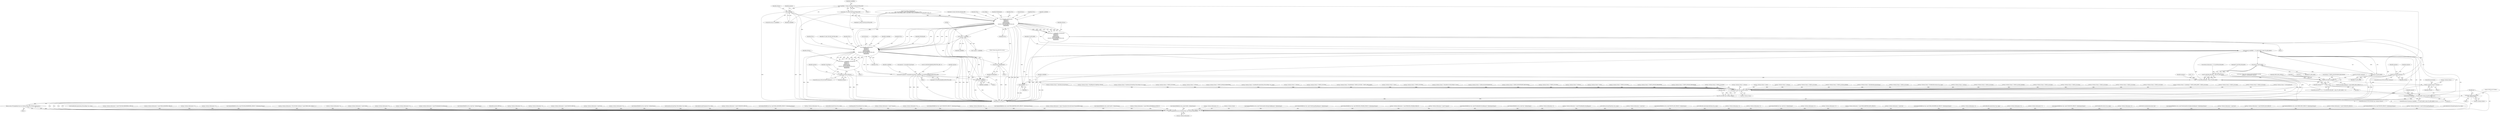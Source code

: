 digraph "0_VeraCrypt_f30f9339c9a0b9bbcc6f5ad38804af39db1f479e@API" {
"1000479" [label="(Call,*readBuffer = TCalloc (TC_MAX_VOLUME_SECTOR_SIZE))"];
"1000481" [label="(Call,TCalloc (TC_MAX_VOLUME_SECTOR_SIZE))"];
"1000484" [label="(Call,!readBuffer)"];
"1000508" [label="(Call,ZwReadFile (NtFileHandle,\n\t\t\t\t\t\t\t\tNULL,\n\t\t\t\t\t\t\t\tNULL,\n\t\t\t\t\t\t\t\tNULL,\n\t\t\t\t\t\t\t\t&IoStatus,\n\t\t\t\t\t\t\t\treadBuffer,\n\t\t\t\t\t\t\t\tTC_MAX_VOLUME_SECTOR_SIZE,\n\t\t\t\t\t\t\t\t&offset,\n\t\t\t\t\t\t\t\tNULL))"];
"1000506" [label="(Call,ntStatus = ZwReadFile (NtFileHandle,\n\t\t\t\t\t\t\t\tNULL,\n\t\t\t\t\t\t\t\tNULL,\n\t\t\t\t\t\t\t\tNULL,\n\t\t\t\t\t\t\t\t&IoStatus,\n\t\t\t\t\t\t\t\treadBuffer,\n\t\t\t\t\t\t\t\tTC_MAX_VOLUME_SECTOR_SIZE,\n\t\t\t\t\t\t\t\t&offset,\n\t\t\t\t\t\t\t\tNULL))"];
"1000521" [label="(Call,NT_SUCCESS (ntStatus))"];
"1000715" [label="(Call,NT_SUCCESS (ntStatus))"];
"1000720" [label="(Call,Irp->IoStatus.Status = ntStatus)"];
"1003077" [label="(Call,NT_SUCCESS (Irp->IoStatus.Status))"];
"1003076" [label="(Call,!NT_SUCCESS (Irp->IoStatus.Status))"];
"1003105" [label="(Call,Dump (\"IOCTL error 0x%08x\n\", Irp->IoStatus.Status))"];
"1003113" [label="(Call,TCCompleteIrp (Irp, Irp->IoStatus.Status, Irp->IoStatus.Information))"];
"1003112" [label="(Return,return TCCompleteIrp (Irp, Irp->IoStatus.Status, Irp->IoStatus.Information);)"];
"1000551" [label="(Call,memcmp (readBuffer + i, TC_APP_NAME, strlen (TC_APP_NAME)))"];
"1000544" [label="(Call,strlen (TC_APP_NAME))"];
"1000542" [label="(Call,TC_SECTOR_SIZE_BIOS - strlen (TC_APP_NAME))"];
"1000540" [label="(Call,i < TC_SECTOR_SIZE_BIOS - strlen (TC_APP_NAME))"];
"1000546" [label="(Call,++i)"];
"1000552" [label="(Call,readBuffer + i)"];
"1000556" [label="(Call,strlen (TC_APP_NAME))"];
"1000550" [label="(Call,memcmp (readBuffer + i, TC_APP_NAME, strlen (TC_APP_NAME)) == 0)"];
"1000581" [label="(Call,(uint64 *) readBuffer)"];
"1000660" [label="(Call,ZwReadFile (NtFileHandle,\n\t\t\t\t\t\t\t\tNULL,\n\t\t\t\t\t\t\t\tNULL,\n\t\t\t\t\t\t\t\tNULL,\n\t\t\t\t\t\t\t\t&IoStatus,\n\t\t\t\t\t\t\t\treadBuffer,\n\t\t\t\t\t\t\t\tTC_MAX_VOLUME_SECTOR_SIZE,\n\t\t\t\t\t\t\t\t&offset,\n\t\t\t\t\t\t\t\tNULL))"];
"1000658" [label="(Call,ntStatus = ZwReadFile (NtFileHandle,\n\t\t\t\t\t\t\t\tNULL,\n\t\t\t\t\t\t\t\tNULL,\n\t\t\t\t\t\t\t\tNULL,\n\t\t\t\t\t\t\t\t&IoStatus,\n\t\t\t\t\t\t\t\treadBuffer,\n\t\t\t\t\t\t\t\tTC_MAX_VOLUME_SECTOR_SIZE,\n\t\t\t\t\t\t\t\t&offset,\n\t\t\t\t\t\t\t\tNULL))"];
"1000673" [label="(Call,NT_SUCCESS (ntStatus))"];
"1000676" [label="(Call,sha256 (opentest->volumeIDs[volumeType], readBuffer, TC_VOLUME_HEADER_EFFECTIVE_SIZE))"];
"1000691" [label="(Call,TCfree (readBuffer))"];
"1000693" [label="(Call,ZwClose (NtFileHandle))"];
"1000679" [label="(Identifier,opentest)"];
"1000660" [label="(Call,ZwReadFile (NtFileHandle,\n\t\t\t\t\t\t\t\tNULL,\n\t\t\t\t\t\t\t\tNULL,\n\t\t\t\t\t\t\t\tNULL,\n\t\t\t\t\t\t\t\t&IoStatus,\n\t\t\t\t\t\t\t\treadBuffer,\n\t\t\t\t\t\t\t\tTC_MAX_VOLUME_SECTOR_SIZE,\n\t\t\t\t\t\t\t\t&offset,\n\t\t\t\t\t\t\t\tNULL))"];
"1000516" [label="(Identifier,TC_MAX_VOLUME_SECTOR_SIZE)"];
"1002713" [label="(Call,StartBootEncryptionSetup (DeviceObject, Irp, irpSp))"];
"1003088" [label="(Identifier,irpSp)"];
"1001313" [label="(Call,Irp->IoStatus.Status = STATUS_SUCCESS)"];
"1001650" [label="(Call,Irp->IoStatus.Information = sizeof (VOLUME_PROPERTIES_STRUCT))"];
"1002005" [label="(Call,Irp->IoStatus.Information = sizeof (DISK_GEOMETRY_STRUCT))"];
"1002304" [label="(Call,Irp->IoStatus.Information = 0)"];
"1000682" [label="(Identifier,readBuffer)"];
"1000436" [label="(Block,)"];
"1000727" [label="(ControlStructure,break;)"];
"1000673" [label="(Call,NT_SUCCESS (ntStatus))"];
"1003113" [label="(Call,TCCompleteIrp (Irp, Irp->IoStatus.Status, Irp->IoStatus.Information))"];
"1002963" [label="(Call,Irp->IoStatus.Status = STATUS_ACCESS_DENIED)"];
"1000569" [label="(Identifier,opentest)"];
"1000640" [label="(Block,)"];
"1002245" [label="(Call,Irp->IoStatus.Information = 0)"];
"1000668" [label="(Identifier,TC_MAX_VOLUME_SECTOR_SIZE)"];
"1000714" [label="(Call,NT_SUCCESS (ntStatus) ? sizeof (OPEN_TEST_STRUCT) : 0)"];
"1002726" [label="(Call,Irp->IoStatus.Status = AbortBootEncryptionSetup())"];
"1001384" [label="(Call,ValidateIOBufferSize (Irp, sizeof (VOLUME_PROPERTIES_STRUCT), ValidateInputOutput))"];
"1002816" [label="(Call,Irp->IoStatus.Status = STATUS_SUCCESS)"];
"1000708" [label="(Call,Irp->IoStatus.Information = NT_SUCCESS (ntStatus) ? sizeof (OPEN_TEST_STRUCT) : 0)"];
"1003075" [label="(ControlStructure,if (!NT_SUCCESS (Irp->IoStatus.Status)))"];
"1000662" [label="(Identifier,NULL)"];
"1002881" [label="(Call,Irp->IoStatus.Status = WriteBootDriveSector (Irp, irpSp))"];
"1000702" [label="(Call,Dump (\"Open test on file %ls failed NTSTATUS 0x%08x\n\", opentest->wszFileName, ntStatus))"];
"1000990" [label="(Call,Irp->IoStatus.Status = ntStatus)"];
"1002733" [label="(Call,Irp->IoStatus.Information = 0)"];
"1000159" [label="(Call,Irp->IoStatus.Information = sizeof (LONG))"];
"1001051" [label="(Call,Irp->IoStatus.Information = 0)"];
"1000512" [label="(Identifier,NULL)"];
"1001361" [label="(Call,Irp->IoStatus.Status = STATUS_SUCCESS)"];
"1002488" [label="(Call,Irp->IoStatus.Information = 0)"];
"1000659" [label="(Identifier,ntStatus)"];
"1000517" [label="(Call,&offset)"];
"1000694" [label="(Identifier,NtFileHandle)"];
"1000581" [label="(Call,(uint64 *) readBuffer)"];
"1002339" [label="(Call,Irp->IoStatus.Information = sizeof (ProbeRealDriveSizeRequest))"];
"1001064" [label="(Call,Irp->IoStatus.Status = STATUS_ACCESS_DENIED)"];
"1000500" [label="(Block,)"];
"1001025" [label="(Call,Irp->IoStatus.Status = STATUS_SUCCESS)"];
"1000718" [label="(Identifier,OPEN_TEST_STRUCT)"];
"1000213" [label="(Call,ValidateIOBufferSize (Irp, sizeof (int), ValidateOutput))"];
"1000120" [label="(MethodParameterIn,PIRP Irp)"];
"1000661" [label="(Identifier,NtFileHandle)"];
"1000488" [label="(Identifier,ntStatus)"];
"1002655" [label="(Call,Irp->IoStatus.Status = STATUS_SUCCESS)"];
"1002698" [label="(Call,Irp->IoStatus.Status = STATUS_SUCCESS)"];
"1000719" [label="(Literal,0)"];
"1000664" [label="(Identifier,NULL)"];
"1001097" [label="(Call,Irp->IoStatus.Information = 0)"];
"1000546" [label="(Call,++i)"];
"1003061" [label="(Call,Irp->IoStatus.Information = 0)"];
"1000121" [label="(Block,)"];
"1000715" [label="(Call,NT_SUCCESS (ntStatus))"];
"1000483" [label="(ControlStructure,if (!readBuffer))"];
"1000336" [label="(Call,Irp->IoStatus.Status = STATUS_SUCCESS)"];
"1002512" [label="(Call,Irp->IoStatus.Information = sizeof (MOUNT_STRUCT))"];
"1000551" [label="(Call,memcmp (readBuffer + i, TC_APP_NAME, strlen (TC_APP_NAME)))"];
"1000256" [label="(Call,Irp->IoStatus.Information = sizeof (int))"];
"1000540" [label="(Call,i < TC_SECTOR_SIZE_BIOS - strlen (TC_APP_NAME))"];
"1000554" [label="(Identifier,i)"];
"1002835" [label="(Call,Irp->IoStatus.Information = 0)"];
"1000676" [label="(Call,sha256 (opentest->volumeIDs[volumeType], readBuffer, TC_VOLUME_HEADER_EFFECTIVE_SIZE))"];
"1000508" [label="(Call,ZwReadFile (NtFileHandle,\n\t\t\t\t\t\t\t\tNULL,\n\t\t\t\t\t\t\t\tNULL,\n\t\t\t\t\t\t\t\tNULL,\n\t\t\t\t\t\t\t\t&IoStatus,\n\t\t\t\t\t\t\t\treadBuffer,\n\t\t\t\t\t\t\t\tTC_MAX_VOLUME_SECTOR_SIZE,\n\t\t\t\t\t\t\t\t&offset,\n\t\t\t\t\t\t\t\tNULL))"];
"1000491" [label="(Block,)"];
"1000683" [label="(Identifier,TC_VOLUME_HEADER_EFFECTIVE_SIZE)"];
"1003076" [label="(Call,!NT_SUCCESS (Irp->IoStatus.Status))"];
"1000487" [label="(Call,ntStatus = STATUS_INSUFFICIENT_RESOURCES)"];
"1000671" [label="(Identifier,NULL)"];
"1003036" [label="(Call,Irp->IoStatus.Status = STATUS_SUCCESS)"];
"1000693" [label="(Call,ZwClose (NtFileHandle))"];
"1000658" [label="(Call,ntStatus = ZwReadFile (NtFileHandle,\n\t\t\t\t\t\t\t\tNULL,\n\t\t\t\t\t\t\t\tNULL,\n\t\t\t\t\t\t\t\tNULL,\n\t\t\t\t\t\t\t\t&IoStatus,\n\t\t\t\t\t\t\t\treadBuffer,\n\t\t\t\t\t\t\t\tTC_MAX_VOLUME_SECTOR_SIZE,\n\t\t\t\t\t\t\t\t&offset,\n\t\t\t\t\t\t\t\tNULL))"];
"1003054" [label="(Call,Irp->IoStatus.Status = STATUS_INVALID_PARAMETER)"];
"1001041" [label="(Call,Irp->IoStatus.Status = cacheEmpty ? STATUS_PIPE_EMPTY : STATUS_SUCCESS)"];
"1002955" [label="(Call,Irp->IoStatus.Status = STATUS_SUCCESS)"];
"1002789" [label="(Call,ValidateIOBufferSize (Irp, sizeof (int), ValidateOutput))"];
"1003112" [label="(Return,return TCCompleteIrp (Irp, Irp->IoStatus.Status, Irp->IoStatus.Information);)"];
"1002831" [label="(Call,StartDecoySystemWipe (DeviceObject, Irp, irpSp))"];
"1000485" [label="(Identifier,readBuffer)"];
"1000506" [label="(Call,ntStatus = ZwReadFile (NtFileHandle,\n\t\t\t\t\t\t\t\tNULL,\n\t\t\t\t\t\t\t\tNULL,\n\t\t\t\t\t\t\t\tNULL,\n\t\t\t\t\t\t\t\t&IoStatus,\n\t\t\t\t\t\t\t\treadBuffer,\n\t\t\t\t\t\t\t\tTC_MAX_VOLUME_SECTOR_SIZE,\n\t\t\t\t\t\t\t\t&offset,\n\t\t\t\t\t\t\t\tNULL))"];
"1002778" [label="(Call,GetBootLoaderFingerprint (Irp, irpSp))"];
"1002647" [label="(Call,Irp->IoStatus.Information = sizeof (UNMOUNT_STRUCT))"];
"1000692" [label="(Identifier,readBuffer)"];
"1000528" [label="(Identifier,opentest)"];
"1000480" [label="(Identifier,readBuffer)"];
"1000536" [label="(ControlStructure,for (i = 0; i < TC_SECTOR_SIZE_BIOS - strlen (TC_APP_NAME); ++i))"];
"1000537" [label="(Call,i = 0)"];
"1000557" [label="(Identifier,TC_APP_NAME)"];
"1000580" [label="(Call,*(uint64 *) readBuffer)"];
"1000639" [label="(Identifier,volumeType)"];
"1001957" [label="(Call,ValidateIOBufferSize (Irp, sizeof (DISK_GEOMETRY_STRUCT), ValidateInputOutput))"];
"1000675" [label="(Block,)"];
"1002940" [label="(Call,Irp->IoStatus.Status = STATUS_SUCCESS)"];
"1002890" [label="(Call,Irp->IoStatus.Information = 0)"];
"1000477" [label="(Block,)"];
"1002754" [label="(Call,Irp->IoStatus.Status = GetSetupResult())"];
"1000677" [label="(Call,opentest->volumeIDs[volumeType])"];
"1002844" [label="(Call,Irp->IoStatus.Status = AbortDecoySystemWipe())"];
"1002768" [label="(Call,GetBootLoaderVersion (Irp, irpSp))"];
"1002773" [label="(Call,ReopenBootVolumeHeader (Irp, irpSp))"];
"1000979" [label="(Call,Irp->IoStatus.Information = sizeof (*request))"];
"1002851" [label="(Call,Irp->IoStatus.Information = 0)"];
"1000720" [label="(Call,Irp->IoStatus.Status = ntStatus)"];
"1002979" [label="(Call,Irp->IoStatus.Status = ReadRegistryConfigFlags (FALSE))"];
"1002595" [label="(Call,ValidateIOBufferSize (Irp, sizeof (UNMOUNT_STRUCT), ValidateInputOutput))"];
"1002867" [label="(Call,Irp->IoStatus.Information = 0)"];
"1001718" [label="(Call,ValidateIOBufferSize (Irp, sizeof (DISK_PARTITION_INFO_STRUCT), ValidateInputOutput))"];
"1000484" [label="(Call,!readBuffer)"];
"1001368" [label="(Call,Irp->IoStatus.Information = irpSp->Parameters.DeviceIoControl.OutputBufferLength)"];
"1002825" [label="(Call,Irp->IoStatus.Status = StartDecoySystemWipe (DeviceObject, Irp, irpSp))"];
"1000972" [label="(Call,Irp->IoStatus.Status = STATUS_SUCCESS)"];
"1001331" [label="(Call,ValidateIOBufferSize (Irp, sizeof (uint32), ValidateOutput))"];
"1000530" [label="(Call,IoStatus.Information >= TC_SECTOR_SIZE_BIOS)"];
"1000414" [label="(Call,ZwCreateFile (&NtFileHandle,\n\t\t\t\t\t\t SYNCHRONIZE | access, &ObjectAttributes, &IoStatus, NULL,\n\t\t\t\t\t\t 0, FILE_SHARE_READ | FILE_SHARE_WRITE, FILE_OPEN, FILE_SYNCHRONOUS_IO_NONALERT, NULL, 0))"];
"1002013" [label="(Call,Irp->IoStatus.Status = ntStatus)"];
"1000562" [label="(Identifier,opentest)"];
"1002221" [label="(Call,Irp->IoStatus.Information = sizeof (DISK_GEOMETRY_EX_STRUCT))"];
"1000140" [label="(Call,ValidateIOBufferSize (Irp, sizeof (LONG), ValidateOutput))"];
"1002360" [label="(Call,Irp->IoStatus.Information = 0)"];
"1000555" [label="(Identifier,TC_APP_NAME)"];
"1000665" [label="(Call,&IoStatus)"];
"1003115" [label="(Call,Irp->IoStatus.Status)"];
"1002998" [label="(Call,ValidateIOBufferSize (Irp, sizeof (GetSystemDriveDumpConfigRequest), ValidateOutput))"];
"1002900" [label="(Call,ValidateIOBufferSize (Irp, sizeof (GetWarningFlagsRequest), ValidateOutput))"];
"1000542" [label="(Call,TC_SECTOR_SIZE_BIOS - strlen (TC_APP_NAME))"];
"1000543" [label="(Identifier,TC_SECTOR_SIZE_BIOS)"];
"1001661" [label="(Call,ValidateIOBufferSize (Irp, sizeof (RESOLVE_SYMLINK_STRUCT), ValidateInputOutput))"];
"1001700" [label="(Call,Irp->IoStatus.Information = sizeof (RESOLVE_SYMLINK_STRUCT))"];
"1003043" [label="(Call,Irp->IoStatus.Information = sizeof (*request))"];
"1002707" [label="(Call,Irp->IoStatus.Status = StartBootEncryptionSetup (DeviceObject, Irp, irpSp))"];
"1000549" [label="(ControlStructure,if (memcmp (readBuffer + i, TC_APP_NAME, strlen (TC_APP_NAME)) == 0))"];
"1000672" [label="(ControlStructure,if (NT_SUCCESS (ntStatus)))"];
"1002255" [label="(Call,ValidateIOBufferSize (Irp, sizeof (ProbeRealDriveSizeRequest), ValidateInputOutput))"];
"1003106" [label="(Literal,\"IOCTL error 0x%08x\n\")"];
"1001708" [label="(Call,Irp->IoStatus.Status = ntStatus)"];
"1000177" [label="(Call,ValidateIOBufferSize (Irp, sizeof (int), ValidateOutput))"];
"1000997" [label="(Call,Irp->IoStatus.Information = 0)"];
"1000509" [label="(Identifier,NtFileHandle)"];
"1000507" [label="(Identifier,ntStatus)"];
"1000522" [label="(Identifier,ntStatus)"];
"1000167" [label="(Call,Irp->IoStatus.Status = STATUS_SUCCESS)"];
"1001087" [label="(Call,Irp->IoStatus.Status = PortableMode ? STATUS_SUCCESS : STATUS_PIPE_EMPTY)"];
"1002381" [label="(Call,Irp->IoStatus.Information = sizeof (ProbeRealDriveSizeRequest))"];
"1000669" [label="(Call,&offset)"];
"1002876" [label="(Call,GetDecoySystemWipeStatus (Irp, irpSp))"];
"1000520" [label="(ControlStructure,if (NT_SUCCESS (ntStatus)))"];
"1000511" [label="(Identifier,NULL)"];
"1002311" [label="(Call,Irp->IoStatus.Status = status)"];
"1000195" [label="(Call,Irp->IoStatus.Information = sizeof (int))"];
"1000618" [label="(Identifier,opentest)"];
"1000606" [label="(Call,TC_VOLUME_HEADER_EFFECTIVE_SIZE - 8)"];
"1000481" [label="(Call,TCalloc (TC_MAX_VOLUME_SECTOR_SIZE))"];
"1002347" [label="(Call,Irp->IoStatus.Status = STATUS_SUCCESS)"];
"1000519" [label="(Identifier,NULL)"];
"1000552" [label="(Call,readBuffer + i)"];
"1001107" [label="(Call,ValidateIOBufferSize (Irp, sizeof (MOUNT_LIST_STRUCT), ValidateOutput))"];
"1002520" [label="(Call,Irp->IoStatus.Status = MountDevice (DeviceObject, mount))"];
"1002783" [label="(Call,GetBootEncryptionAlgorithmName (Irp, irpSp))"];
"1001414" [label="(Call,Irp->IoStatus.Information = 0)"];
"1002747" [label="(Call,Irp->IoStatus.Information = 0)"];
"1000544" [label="(Call,strlen (TC_APP_NAME))"];
"1000274" [label="(Call,ValidateIOBufferSize (Irp, sizeof (int), ValidateOutput))"];
"1002860" [label="(Call,Irp->IoStatus.Status = GetDecoySystemWipeResult())"];
"1000716" [label="(Identifier,ntStatus)"];
"1001032" [label="(Call,Irp->IoStatus.Information = 0)"];
"1002238" [label="(Call,Irp->IoStatus.Status = STATUS_INSUFFICIENT_RESOURCES)"];
"1002987" [label="(Call,Irp->IoStatus.Information = 0)"];
"1000264" [label="(Call,Irp->IoStatus.Status = STATUS_SUCCESS)"];
"1000482" [label="(Identifier,TC_MAX_VOLUME_SECTOR_SIZE)"];
"1000479" [label="(Call,*readBuffer = TCalloc (TC_MAX_VOLUME_SECTOR_SIZE))"];
"1003107" [label="(Call,Irp->IoStatus.Status)"];
"1001939" [label="(Call,Irp->IoStatus.Information = sizeof (DISK_PARTITION_INFO_STRUCT))"];
"1000513" [label="(Call,&IoStatus)"];
"1002808" [label="(Call,Irp->IoStatus.Information = sizeof (int))"];
"1002023" [label="(Call,ValidateIOBufferSize (Irp, sizeof (DISK_GEOMETRY_EX_STRUCT), ValidateInputOutput))"];
"1001947" [label="(Call,Irp->IoStatus.Status = ntStatus)"];
"1000687" [label="(Identifier,opentest)"];
"1002970" [label="(Call,Irp->IoStatus.Information = 0)"];
"1002367" [label="(Call,Irp->IoStatus.Status = status)"];
"1000203" [label="(Call,Irp->IoStatus.Status = STATUS_SUCCESS)"];
"1000495" [label="(Identifier,opentest)"];
"1000547" [label="(Identifier,i)"];
"1001407" [label="(Call,Irp->IoStatus.Status = STATUS_INVALID_PARAMETER)"];
"1000721" [label="(Call,Irp->IoStatus.Status)"];
"1003078" [label="(Call,Irp->IoStatus.Status)"];
"1003105" [label="(Call,Dump (\"IOCTL error 0x%08x\n\", Irp->IoStatus.Status))"];
"1002742" [label="(Call,GetBootEncryptionStatus (Irp, irpSp))"];
"1001071" [label="(Call,Irp->IoStatus.Information = 0)"];
"1002717" [label="(Call,Irp->IoStatus.Information = 0)"];
"1003092" [label="(Block,)"];
"1000510" [label="(Identifier,NULL)"];
"1000558" [label="(Literal,0)"];
"1000515" [label="(Identifier,readBuffer)"];
"1003077" [label="(Call,NT_SUCCESS (Irp->IoStatus.Status))"];
"1000667" [label="(Identifier,readBuffer)"];
"1000691" [label="(Call,TCfree (readBuffer))"];
"1000434" [label="(Call,NT_SUCCESS (ntStatus))"];
"1000550" [label="(Call,memcmp (readBuffer + i, TC_APP_NAME, strlen (TC_APP_NAME)) == 0)"];
"1002481" [label="(Call,Irp->IoStatus.Status = STATUS_INVALID_PARAMETER)"];
"1000553" [label="(Identifier,readBuffer)"];
"1002665" [label="(Call,ValidateIOBufferSize (Irp, sizeof (UNMOUNT_STRUCT), ValidateInputOutput))"];
"1003125" [label="(MethodReturn,NTSTATUS)"];
"1002887" [label="(Call,WriteBootDriveSector (Irp, irpSp))"];
"1001015" [label="(Call,Irp->IoStatus.Information = 0)"];
"1000125" [label="(Call,IoGetCurrentIrpStackLocation (Irp))"];
"1000663" [label="(Identifier,NULL)"];
"1003120" [label="(Call,Irp->IoStatus.Information)"];
"1000674" [label="(Identifier,ntStatus)"];
"1000521" [label="(Call,NT_SUCCESS (ntStatus))"];
"1000748" [label="(Call,ValidateIOBufferSize (Irp, sizeof (GetSystemDriveConfigurationRequest), ValidateInputOutput))"];
"1003114" [label="(Identifier,Irp)"];
"1001643" [label="(Call,Irp->IoStatus.Status = STATUS_SUCCESS)"];
"1000328" [label="(Call,Irp->IoStatus.Information = sizeof (int))"];
"1001320" [label="(Call,Irp->IoStatus.Information = sizeof (MOUNT_LIST_STRUCT))"];
"1000367" [label="(Call,ValidateIOBufferSize (Irp, sizeof (OPEN_TEST_STRUCT), ValidateInputOutput))"];
"1002229" [label="(Call,Irp->IoStatus.Status = ntStatus)"];
"1002690" [label="(Call,Irp->IoStatus.Information = sizeof (UNMOUNT_STRUCT))"];
"1002399" [label="(Call,ValidateIOBufferSize (Irp, sizeof (MOUNT_STRUCT), ValidateInputOutput))"];
"1002389" [label="(Call,Irp->IoStatus.Status = status)"];
"1000545" [label="(Identifier,TC_APP_NAME)"];
"1000726" [label="(Identifier,ntStatus)"];
"1001008" [label="(Call,Irp->IoStatus.Status = ntStatus)"];
"1000696" [label="(Literal,\"Open test on file %ls success.\n\")"];
"1002932" [label="(Call,Irp->IoStatus.Information = sizeof (GetWarningFlagsRequest))"];
"1000583" [label="(Identifier,readBuffer)"];
"1002763" [label="(Call,GetBootDriveVolumeProperties (Irp, irpSp))"];
"1000541" [label="(Identifier,i)"];
"1000345" [label="(Block,)"];
"1000556" [label="(Call,strlen (TC_APP_NAME))"];
"1000479" -> "1000477"  [label="AST: "];
"1000479" -> "1000481"  [label="CFG: "];
"1000480" -> "1000479"  [label="AST: "];
"1000481" -> "1000479"  [label="AST: "];
"1000485" -> "1000479"  [label="CFG: "];
"1000479" -> "1003125"  [label="DDG: "];
"1000481" -> "1000479"  [label="DDG: "];
"1000479" -> "1000484"  [label="DDG: "];
"1000481" -> "1000482"  [label="CFG: "];
"1000482" -> "1000481"  [label="AST: "];
"1000481" -> "1003125"  [label="DDG: "];
"1000481" -> "1000508"  [label="DDG: "];
"1000481" -> "1000660"  [label="DDG: "];
"1000484" -> "1000483"  [label="AST: "];
"1000484" -> "1000485"  [label="CFG: "];
"1000485" -> "1000484"  [label="AST: "];
"1000488" -> "1000484"  [label="CFG: "];
"1000495" -> "1000484"  [label="CFG: "];
"1000484" -> "1003125"  [label="DDG: "];
"1000484" -> "1003125"  [label="DDG: "];
"1000484" -> "1000508"  [label="DDG: "];
"1000484" -> "1000660"  [label="DDG: "];
"1000484" -> "1000691"  [label="DDG: "];
"1000508" -> "1000506"  [label="AST: "];
"1000508" -> "1000519"  [label="CFG: "];
"1000509" -> "1000508"  [label="AST: "];
"1000510" -> "1000508"  [label="AST: "];
"1000511" -> "1000508"  [label="AST: "];
"1000512" -> "1000508"  [label="AST: "];
"1000513" -> "1000508"  [label="AST: "];
"1000515" -> "1000508"  [label="AST: "];
"1000516" -> "1000508"  [label="AST: "];
"1000517" -> "1000508"  [label="AST: "];
"1000519" -> "1000508"  [label="AST: "];
"1000506" -> "1000508"  [label="CFG: "];
"1000508" -> "1003125"  [label="DDG: "];
"1000508" -> "1003125"  [label="DDG: "];
"1000508" -> "1003125"  [label="DDG: "];
"1000508" -> "1003125"  [label="DDG: "];
"1000508" -> "1003125"  [label="DDG: "];
"1000508" -> "1003125"  [label="DDG: "];
"1000508" -> "1000506"  [label="DDG: "];
"1000508" -> "1000506"  [label="DDG: "];
"1000508" -> "1000506"  [label="DDG: "];
"1000508" -> "1000506"  [label="DDG: "];
"1000508" -> "1000506"  [label="DDG: "];
"1000508" -> "1000506"  [label="DDG: "];
"1000414" -> "1000508"  [label="DDG: "];
"1000414" -> "1000508"  [label="DDG: "];
"1000508" -> "1000551"  [label="DDG: "];
"1000508" -> "1000552"  [label="DDG: "];
"1000508" -> "1000581"  [label="DDG: "];
"1000508" -> "1000660"  [label="DDG: "];
"1000508" -> "1000660"  [label="DDG: "];
"1000508" -> "1000660"  [label="DDG: "];
"1000508" -> "1000660"  [label="DDG: "];
"1000508" -> "1000660"  [label="DDG: "];
"1000508" -> "1000660"  [label="DDG: "];
"1000508" -> "1000691"  [label="DDG: "];
"1000508" -> "1000693"  [label="DDG: "];
"1000506" -> "1000500"  [label="AST: "];
"1000507" -> "1000506"  [label="AST: "];
"1000522" -> "1000506"  [label="CFG: "];
"1000506" -> "1003125"  [label="DDG: "];
"1000506" -> "1000521"  [label="DDG: "];
"1000521" -> "1000520"  [label="AST: "];
"1000521" -> "1000522"  [label="CFG: "];
"1000522" -> "1000521"  [label="AST: "];
"1000528" -> "1000521"  [label="CFG: "];
"1000618" -> "1000521"  [label="CFG: "];
"1000521" -> "1003125"  [label="DDG: "];
"1000521" -> "1003125"  [label="DDG: "];
"1000521" -> "1000715"  [label="DDG: "];
"1000715" -> "1000714"  [label="AST: "];
"1000715" -> "1000716"  [label="CFG: "];
"1000716" -> "1000715"  [label="AST: "];
"1000718" -> "1000715"  [label="CFG: "];
"1000719" -> "1000715"  [label="CFG: "];
"1000487" -> "1000715"  [label="DDG: "];
"1000673" -> "1000715"  [label="DDG: "];
"1000434" -> "1000715"  [label="DDG: "];
"1000702" -> "1000715"  [label="DDG: "];
"1000715" -> "1000720"  [label="DDG: "];
"1000720" -> "1000345"  [label="AST: "];
"1000720" -> "1000726"  [label="CFG: "];
"1000721" -> "1000720"  [label="AST: "];
"1000726" -> "1000720"  [label="AST: "];
"1000727" -> "1000720"  [label="CFG: "];
"1000720" -> "1003125"  [label="DDG: "];
"1000720" -> "1003077"  [label="DDG: "];
"1003077" -> "1003076"  [label="AST: "];
"1003077" -> "1003078"  [label="CFG: "];
"1003078" -> "1003077"  [label="AST: "];
"1003076" -> "1003077"  [label="CFG: "];
"1003077" -> "1003076"  [label="DDG: "];
"1000167" -> "1003077"  [label="DDG: "];
"1001025" -> "1003077"  [label="DDG: "];
"1001708" -> "1003077"  [label="DDG: "];
"1002825" -> "1003077"  [label="DDG: "];
"1002229" -> "1003077"  [label="DDG: "];
"1001313" -> "1003077"  [label="DDG: "];
"1002844" -> "1003077"  [label="DDG: "];
"1002707" -> "1003077"  [label="DDG: "];
"1002979" -> "1003077"  [label="DDG: "];
"1003036" -> "1003077"  [label="DDG: "];
"1002726" -> "1003077"  [label="DDG: "];
"1002347" -> "1003077"  [label="DDG: "];
"1000990" -> "1003077"  [label="DDG: "];
"1001087" -> "1003077"  [label="DDG: "];
"1002655" -> "1003077"  [label="DDG: "];
"1001041" -> "1003077"  [label="DDG: "];
"1003054" -> "1003077"  [label="DDG: "];
"1002955" -> "1003077"  [label="DDG: "];
"1000264" -> "1003077"  [label="DDG: "];
"1002881" -> "1003077"  [label="DDG: "];
"1001407" -> "1003077"  [label="DDG: "];
"1002698" -> "1003077"  [label="DDG: "];
"1001643" -> "1003077"  [label="DDG: "];
"1002367" -> "1003077"  [label="DDG: "];
"1001008" -> "1003077"  [label="DDG: "];
"1002238" -> "1003077"  [label="DDG: "];
"1000972" -> "1003077"  [label="DDG: "];
"1001947" -> "1003077"  [label="DDG: "];
"1002754" -> "1003077"  [label="DDG: "];
"1001064" -> "1003077"  [label="DDG: "];
"1002481" -> "1003077"  [label="DDG: "];
"1002816" -> "1003077"  [label="DDG: "];
"1002311" -> "1003077"  [label="DDG: "];
"1002013" -> "1003077"  [label="DDG: "];
"1002389" -> "1003077"  [label="DDG: "];
"1002963" -> "1003077"  [label="DDG: "];
"1002520" -> "1003077"  [label="DDG: "];
"1000336" -> "1003077"  [label="DDG: "];
"1001361" -> "1003077"  [label="DDG: "];
"1002860" -> "1003077"  [label="DDG: "];
"1000203" -> "1003077"  [label="DDG: "];
"1002940" -> "1003077"  [label="DDG: "];
"1003077" -> "1003105"  [label="DDG: "];
"1003077" -> "1003113"  [label="DDG: "];
"1003076" -> "1003075"  [label="AST: "];
"1003088" -> "1003076"  [label="CFG: "];
"1003114" -> "1003076"  [label="CFG: "];
"1003076" -> "1003125"  [label="DDG: "];
"1003076" -> "1003125"  [label="DDG: "];
"1003105" -> "1003092"  [label="AST: "];
"1003105" -> "1003107"  [label="CFG: "];
"1003106" -> "1003105"  [label="AST: "];
"1003107" -> "1003105"  [label="AST: "];
"1003114" -> "1003105"  [label="CFG: "];
"1003105" -> "1003125"  [label="DDG: "];
"1003105" -> "1003113"  [label="DDG: "];
"1003113" -> "1003112"  [label="AST: "];
"1003113" -> "1003120"  [label="CFG: "];
"1003114" -> "1003113"  [label="AST: "];
"1003115" -> "1003113"  [label="AST: "];
"1003120" -> "1003113"  [label="AST: "];
"1003112" -> "1003113"  [label="CFG: "];
"1003113" -> "1003125"  [label="DDG: "];
"1003113" -> "1003125"  [label="DDG: "];
"1003113" -> "1003125"  [label="DDG: "];
"1003113" -> "1003125"  [label="DDG: "];
"1003113" -> "1003112"  [label="DDG: "];
"1000177" -> "1003113"  [label="DDG: "];
"1000125" -> "1003113"  [label="DDG: "];
"1002887" -> "1003113"  [label="DDG: "];
"1000213" -> "1003113"  [label="DDG: "];
"1000140" -> "1003113"  [label="DDG: "];
"1002742" -> "1003113"  [label="DDG: "];
"1002595" -> "1003113"  [label="DDG: "];
"1002713" -> "1003113"  [label="DDG: "];
"1002255" -> "1003113"  [label="DDG: "];
"1002768" -> "1003113"  [label="DDG: "];
"1002023" -> "1003113"  [label="DDG: "];
"1000274" -> "1003113"  [label="DDG: "];
"1001661" -> "1003113"  [label="DDG: "];
"1002399" -> "1003113"  [label="DDG: "];
"1002778" -> "1003113"  [label="DDG: "];
"1002665" -> "1003113"  [label="DDG: "];
"1001384" -> "1003113"  [label="DDG: "];
"1001107" -> "1003113"  [label="DDG: "];
"1001331" -> "1003113"  [label="DDG: "];
"1002876" -> "1003113"  [label="DDG: "];
"1001957" -> "1003113"  [label="DDG: "];
"1002773" -> "1003113"  [label="DDG: "];
"1002763" -> "1003113"  [label="DDG: "];
"1002789" -> "1003113"  [label="DDG: "];
"1000367" -> "1003113"  [label="DDG: "];
"1002783" -> "1003113"  [label="DDG: "];
"1001718" -> "1003113"  [label="DDG: "];
"1002998" -> "1003113"  [label="DDG: "];
"1002900" -> "1003113"  [label="DDG: "];
"1000748" -> "1003113"  [label="DDG: "];
"1002831" -> "1003113"  [label="DDG: "];
"1000120" -> "1003113"  [label="DDG: "];
"1000708" -> "1003113"  [label="DDG: "];
"1002245" -> "1003113"  [label="DDG: "];
"1002647" -> "1003113"  [label="DDG: "];
"1001650" -> "1003113"  [label="DDG: "];
"1001414" -> "1003113"  [label="DDG: "];
"1001015" -> "1003113"  [label="DDG: "];
"1001939" -> "1003113"  [label="DDG: "];
"1002690" -> "1003113"  [label="DDG: "];
"1002747" -> "1003113"  [label="DDG: "];
"1001071" -> "1003113"  [label="DDG: "];
"1000328" -> "1003113"  [label="DDG: "];
"1001032" -> "1003113"  [label="DDG: "];
"1002808" -> "1003113"  [label="DDG: "];
"1002360" -> "1003113"  [label="DDG: "];
"1002512" -> "1003113"  [label="DDG: "];
"1002867" -> "1003113"  [label="DDG: "];
"1003061" -> "1003113"  [label="DDG: "];
"1002381" -> "1003113"  [label="DDG: "];
"1000997" -> "1003113"  [label="DDG: "];
"1002221" -> "1003113"  [label="DDG: "];
"1002932" -> "1003113"  [label="DDG: "];
"1002987" -> "1003113"  [label="DDG: "];
"1000159" -> "1003113"  [label="DDG: "];
"1001097" -> "1003113"  [label="DDG: "];
"1001320" -> "1003113"  [label="DDG: "];
"1002339" -> "1003113"  [label="DDG: "];
"1002005" -> "1003113"  [label="DDG: "];
"1002970" -> "1003113"  [label="DDG: "];
"1000979" -> "1003113"  [label="DDG: "];
"1003043" -> "1003113"  [label="DDG: "];
"1001700" -> "1003113"  [label="DDG: "];
"1002304" -> "1003113"  [label="DDG: "];
"1002488" -> "1003113"  [label="DDG: "];
"1002733" -> "1003113"  [label="DDG: "];
"1000256" -> "1003113"  [label="DDG: "];
"1000195" -> "1003113"  [label="DDG: "];
"1002717" -> "1003113"  [label="DDG: "];
"1002835" -> "1003113"  [label="DDG: "];
"1001368" -> "1003113"  [label="DDG: "];
"1001051" -> "1003113"  [label="DDG: "];
"1002851" -> "1003113"  [label="DDG: "];
"1002890" -> "1003113"  [label="DDG: "];
"1003112" -> "1000121"  [label="AST: "];
"1003125" -> "1003112"  [label="CFG: "];
"1003112" -> "1003125"  [label="DDG: "];
"1000551" -> "1000550"  [label="AST: "];
"1000551" -> "1000556"  [label="CFG: "];
"1000552" -> "1000551"  [label="AST: "];
"1000555" -> "1000551"  [label="AST: "];
"1000556" -> "1000551"  [label="AST: "];
"1000558" -> "1000551"  [label="CFG: "];
"1000551" -> "1003125"  [label="DDG: "];
"1000551" -> "1003125"  [label="DDG: "];
"1000551" -> "1003125"  [label="DDG: "];
"1000551" -> "1000544"  [label="DDG: "];
"1000551" -> "1000550"  [label="DDG: "];
"1000551" -> "1000550"  [label="DDG: "];
"1000551" -> "1000550"  [label="DDG: "];
"1000540" -> "1000551"  [label="DDG: "];
"1000556" -> "1000551"  [label="DDG: "];
"1000544" -> "1000542"  [label="AST: "];
"1000544" -> "1000545"  [label="CFG: "];
"1000545" -> "1000544"  [label="AST: "];
"1000542" -> "1000544"  [label="CFG: "];
"1000544" -> "1003125"  [label="DDG: "];
"1000544" -> "1000542"  [label="DDG: "];
"1000544" -> "1000556"  [label="DDG: "];
"1000542" -> "1000540"  [label="AST: "];
"1000543" -> "1000542"  [label="AST: "];
"1000540" -> "1000542"  [label="CFG: "];
"1000542" -> "1003125"  [label="DDG: "];
"1000542" -> "1003125"  [label="DDG: "];
"1000542" -> "1000540"  [label="DDG: "];
"1000542" -> "1000540"  [label="DDG: "];
"1000530" -> "1000542"  [label="DDG: "];
"1000540" -> "1000536"  [label="AST: "];
"1000541" -> "1000540"  [label="AST: "];
"1000553" -> "1000540"  [label="CFG: "];
"1000569" -> "1000540"  [label="CFG: "];
"1000540" -> "1003125"  [label="DDG: "];
"1000540" -> "1003125"  [label="DDG: "];
"1000540" -> "1003125"  [label="DDG: "];
"1000546" -> "1000540"  [label="DDG: "];
"1000537" -> "1000540"  [label="DDG: "];
"1000540" -> "1000546"  [label="DDG: "];
"1000540" -> "1000552"  [label="DDG: "];
"1000546" -> "1000536"  [label="AST: "];
"1000546" -> "1000547"  [label="CFG: "];
"1000547" -> "1000546"  [label="AST: "];
"1000541" -> "1000546"  [label="CFG: "];
"1000552" -> "1000554"  [label="CFG: "];
"1000553" -> "1000552"  [label="AST: "];
"1000554" -> "1000552"  [label="AST: "];
"1000555" -> "1000552"  [label="CFG: "];
"1000552" -> "1003125"  [label="DDG: "];
"1000552" -> "1003125"  [label="DDG: "];
"1000556" -> "1000557"  [label="CFG: "];
"1000557" -> "1000556"  [label="AST: "];
"1000550" -> "1000549"  [label="AST: "];
"1000550" -> "1000558"  [label="CFG: "];
"1000558" -> "1000550"  [label="AST: "];
"1000562" -> "1000550"  [label="CFG: "];
"1000547" -> "1000550"  [label="CFG: "];
"1000550" -> "1003125"  [label="DDG: "];
"1000550" -> "1003125"  [label="DDG: "];
"1000581" -> "1000580"  [label="AST: "];
"1000581" -> "1000583"  [label="CFG: "];
"1000582" -> "1000581"  [label="AST: "];
"1000583" -> "1000581"  [label="AST: "];
"1000580" -> "1000581"  [label="CFG: "];
"1000581" -> "1003125"  [label="DDG: "];
"1000581" -> "1000660"  [label="DDG: "];
"1000581" -> "1000691"  [label="DDG: "];
"1000660" -> "1000658"  [label="AST: "];
"1000660" -> "1000671"  [label="CFG: "];
"1000661" -> "1000660"  [label="AST: "];
"1000662" -> "1000660"  [label="AST: "];
"1000663" -> "1000660"  [label="AST: "];
"1000664" -> "1000660"  [label="AST: "];
"1000665" -> "1000660"  [label="AST: "];
"1000667" -> "1000660"  [label="AST: "];
"1000668" -> "1000660"  [label="AST: "];
"1000669" -> "1000660"  [label="AST: "];
"1000671" -> "1000660"  [label="AST: "];
"1000658" -> "1000660"  [label="CFG: "];
"1000660" -> "1003125"  [label="DDG: "];
"1000660" -> "1003125"  [label="DDG: "];
"1000660" -> "1003125"  [label="DDG: "];
"1000660" -> "1003125"  [label="DDG: "];
"1000660" -> "1003125"  [label="DDG: "];
"1000660" -> "1003125"  [label="DDG: "];
"1000660" -> "1000658"  [label="DDG: "];
"1000660" -> "1000658"  [label="DDG: "];
"1000660" -> "1000658"  [label="DDG: "];
"1000660" -> "1000658"  [label="DDG: "];
"1000660" -> "1000658"  [label="DDG: "];
"1000660" -> "1000658"  [label="DDG: "];
"1000414" -> "1000660"  [label="DDG: "];
"1000414" -> "1000660"  [label="DDG: "];
"1000676" -> "1000660"  [label="DDG: "];
"1000660" -> "1000676"  [label="DDG: "];
"1000660" -> "1000691"  [label="DDG: "];
"1000660" -> "1000693"  [label="DDG: "];
"1000658" -> "1000640"  [label="AST: "];
"1000659" -> "1000658"  [label="AST: "];
"1000674" -> "1000658"  [label="CFG: "];
"1000658" -> "1003125"  [label="DDG: "];
"1000658" -> "1000673"  [label="DDG: "];
"1000673" -> "1000672"  [label="AST: "];
"1000673" -> "1000674"  [label="CFG: "];
"1000674" -> "1000673"  [label="AST: "];
"1000679" -> "1000673"  [label="CFG: "];
"1000639" -> "1000673"  [label="CFG: "];
"1000673" -> "1003125"  [label="DDG: "];
"1000673" -> "1003125"  [label="DDG: "];
"1000676" -> "1000675"  [label="AST: "];
"1000676" -> "1000683"  [label="CFG: "];
"1000677" -> "1000676"  [label="AST: "];
"1000682" -> "1000676"  [label="AST: "];
"1000683" -> "1000676"  [label="AST: "];
"1000687" -> "1000676"  [label="CFG: "];
"1000676" -> "1003125"  [label="DDG: "];
"1000676" -> "1003125"  [label="DDG: "];
"1000676" -> "1003125"  [label="DDG: "];
"1000676" -> "1003125"  [label="DDG: "];
"1000606" -> "1000676"  [label="DDG: "];
"1000676" -> "1000691"  [label="DDG: "];
"1000691" -> "1000491"  [label="AST: "];
"1000691" -> "1000692"  [label="CFG: "];
"1000692" -> "1000691"  [label="AST: "];
"1000694" -> "1000691"  [label="CFG: "];
"1000691" -> "1003125"  [label="DDG: "];
"1000691" -> "1003125"  [label="DDG: "];
"1000693" -> "1000436"  [label="AST: "];
"1000693" -> "1000694"  [label="CFG: "];
"1000694" -> "1000693"  [label="AST: "];
"1000696" -> "1000693"  [label="CFG: "];
"1000693" -> "1003125"  [label="DDG: "];
"1000693" -> "1003125"  [label="DDG: "];
}
